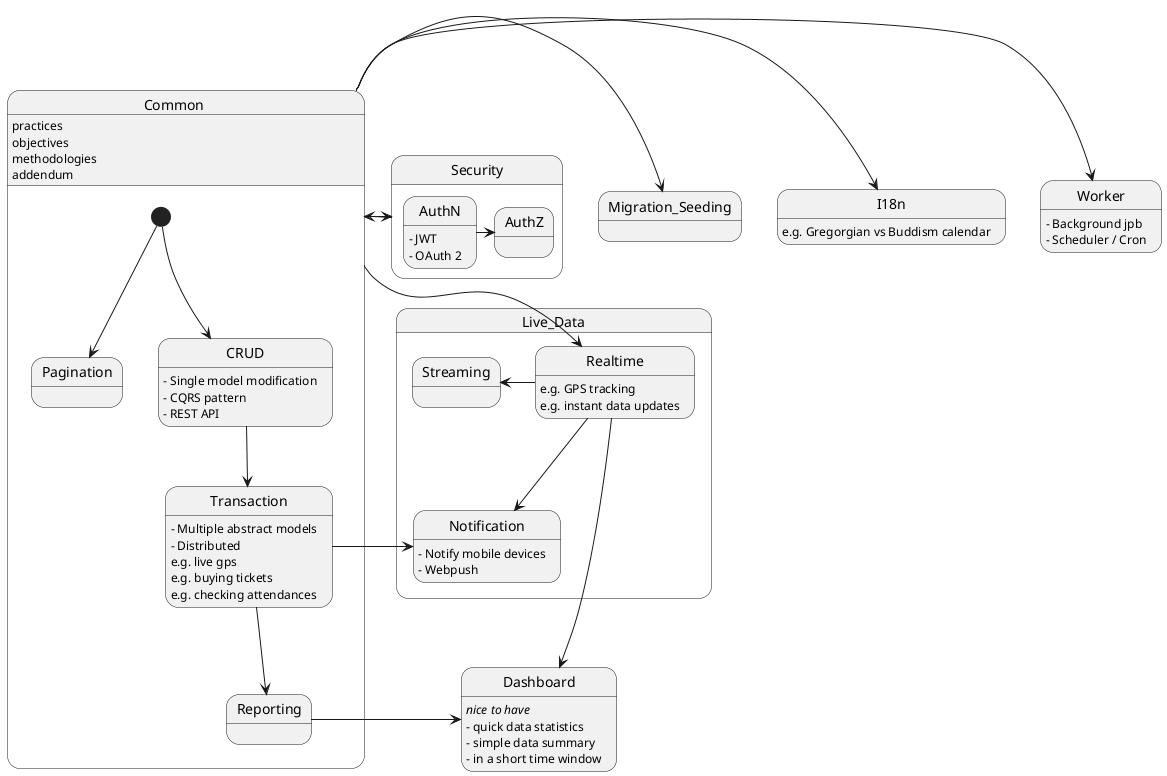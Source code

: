 @startuml

state Security {
    AuthN -> AuthZ
}

state Common {
    [*] -down-> Pagination
    [*] -down-> CRUD
    CRUD -down-> Transaction
    Transaction -down-> Reporting
}

state Live_Data {
    Realtime -down-> Notification
    Realtime -left-> Streaming
}

Security -left-> Common
Common -> Security

Common -> Migration_Seeding
Common -> I18n
Common -> Worker

Transaction -> Notification

Common -> Realtime

Reporting -> Dashboard
Realtime -> Dashboard

' problem descriptions

Common : practices
Common : objectives
Common : methodologies
Common : addendum

CRUD : - Single model modification
CRUD : - CQRS pattern
CRUD : - REST API

Transaction : - Multiple abstract models
Transaction : - Distributed
Transaction : e.g. live gps
Transaction : e.g. buying tickets
Transaction : e.g. checking attendances

Worker : - Background jpb
Worker : - Scheduler / Cron

AuthN : - JWT
AuthN : - OAuth 2

I18n : e.g. Gregorgian vs Buddism calendar

Realtime : e.g. GPS tracking
Realtime : e.g. instant data updates 

Notification : - Notify mobile devices
Notification : - Webpush
' Notification : - 

Dashboard : <i>nice to have</i>
Dashboard : - quick data statistics
Dashboard : - simple data summary
Dashboard : - in a short time window

@enduml

